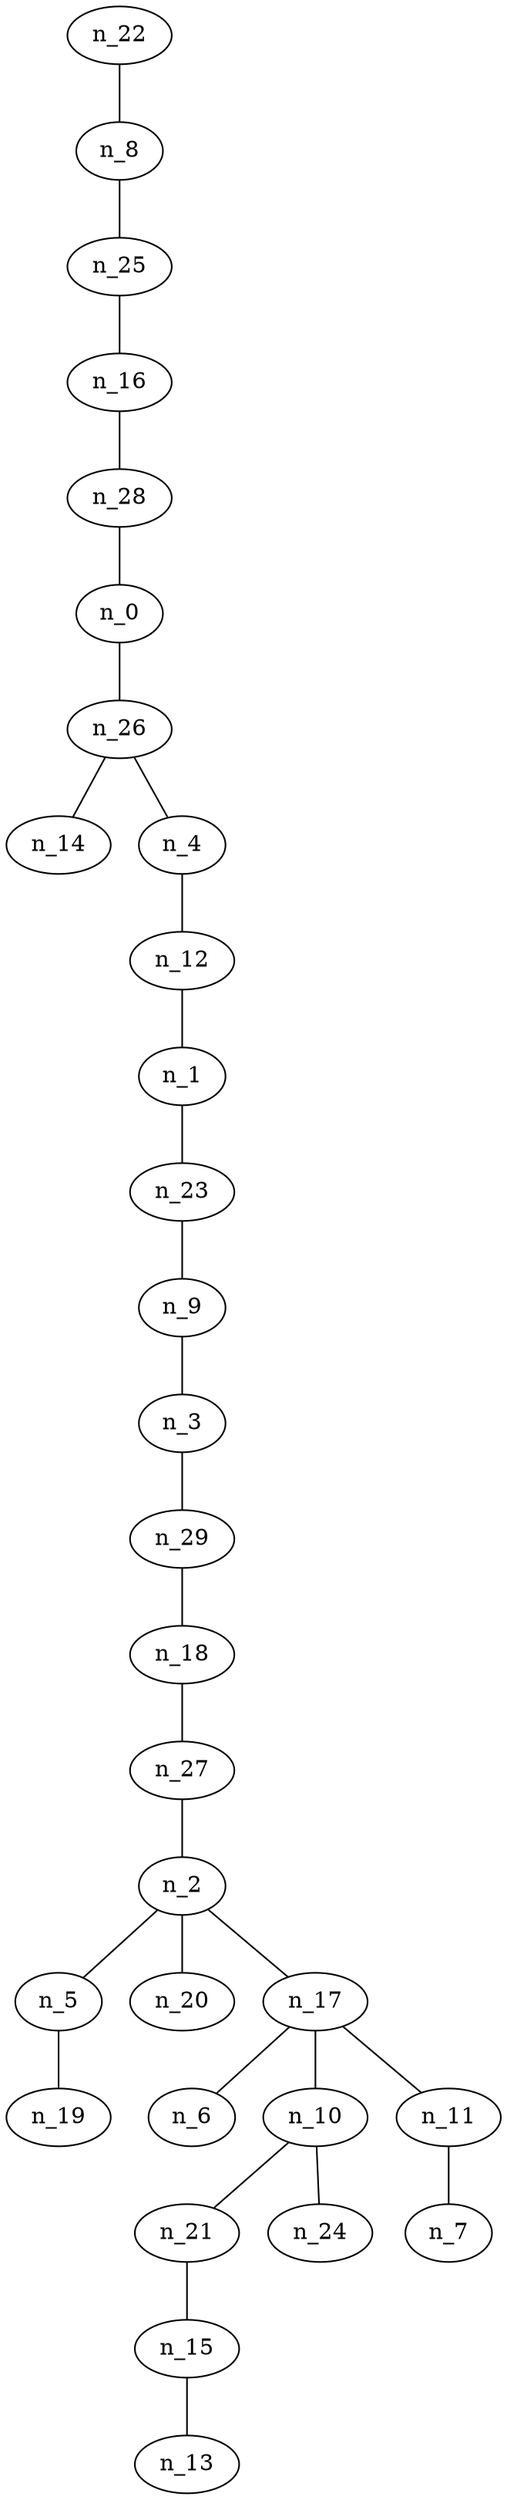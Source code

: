 graph arbol4 {
n_22--n_8
n_8--n_25
n_25--n_16
n_16--n_28
n_28--n_0
n_0--n_26
n_26--n_14
n_26--n_4
n_4--n_12
n_12--n_1
n_1--n_23
n_23--n_9
n_9--n_3
n_3--n_29
n_29--n_18
n_18--n_27
n_27--n_2
n_2--n_5
n_2--n_20
n_2--n_17
n_5--n_19
n_17--n_6
n_17--n_10
n_17--n_11
n_10--n_21
n_10--n_24
n_21--n_15
n_15--n_13
n_11--n_7
}